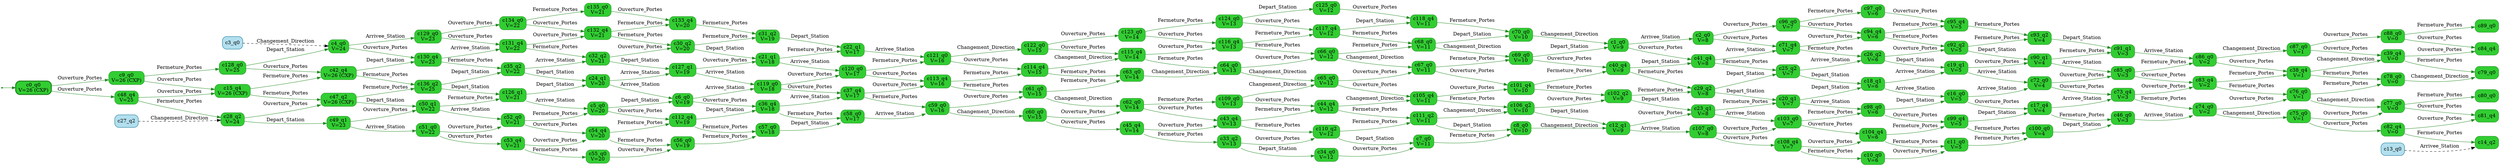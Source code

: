 digraph g {

	rankdir="LR"

	__invisible__[shape="point", color="forestgreen"]
	c0_q0[label="c0_q0\nV=26 (CXP)", shape="box", style="rounded, filled", color="forestgreen", fillcolor="limegreen", penwidth=3] // Initial
	c9_q0[label="c9_q0\nV=26 (CXP)", shape="box", style="rounded, filled", color="forestgreen", fillcolor="limegreen"]
	c15_q4[label="c15_q4\nV=26 (CXP)", shape="box", style="rounded, filled", color="forestgreen", fillcolor="limegreen"]
	c42_q4[label="c42_q4\nV=26 (CXP)", shape="box", style="rounded, filled", color="forestgreen", fillcolor="limegreen"]
	c130_q4[label="c130_q4\nV=23", shape="box", style="rounded, filled", color="forestgreen", fillcolor="limegreen"]
	c131_q4[label="c131_q4\nV=22", shape="box", style="rounded, filled", color="forestgreen", fillcolor="limegreen"]
	c132_q4[label="c132_q4\nV=21", shape="box", style="rounded, filled", color="forestgreen", fillcolor="limegreen"]
	c133_q4[label="c133_q4\nV=20", shape="box", style="rounded, filled", color="forestgreen", fillcolor="limegreen"]
	c31_q2[label="c31_q2\nV=19", shape="box", style="rounded, filled", color="forestgreen", fillcolor="limegreen"]
	c22_q1[label="c22_q1\nV=17", shape="box", style="rounded, filled", color="forestgreen", fillcolor="limegreen"]
	c121_q0[label="c121_q0\nV=16", shape="box", style="rounded, filled", color="forestgreen", fillcolor="limegreen"]
	c122_q0[label="c122_q0\nV=15", shape="box", style="rounded, filled", color="forestgreen", fillcolor="limegreen"]
	c123_q0[label="c123_q0\nV=14", shape="box", style="rounded, filled", color="forestgreen", fillcolor="limegreen"]
	c124_q0[label="c124_q0\nV=13", shape="box", style="rounded, filled", color="forestgreen", fillcolor="limegreen"]
	c125_q0[label="c125_q0\nV=12", shape="box", style="rounded, filled", color="forestgreen", fillcolor="limegreen"]
	c118_q4[label="c118_q4\nV=11", shape="box", style="rounded, filled", color="forestgreen", fillcolor="limegreen"]
	c70_q0[label="c70_q0\nV=10", shape="box", style="rounded, filled", color="forestgreen", fillcolor="limegreen"]
	c1_q0[label="c1_q0\nV=9", shape="box", style="rounded, filled", color="forestgreen", fillcolor="limegreen"]
	c2_q0[label="c2_q0\nV=8", shape="box", style="rounded, filled", color="forestgreen", fillcolor="limegreen"]
	c96_q0[label="c96_q0\nV=7", shape="box", style="rounded, filled", color="forestgreen", fillcolor="limegreen"]
	c97_q0[label="c97_q0\nV=6", shape="box", style="rounded, filled", color="forestgreen", fillcolor="limegreen"]
	c95_q4[label="c95_q4\nV=5", shape="box", style="rounded, filled", color="forestgreen", fillcolor="limegreen"]
	c93_q2[label="c93_q2\nV=4", shape="box", style="rounded, filled", color="forestgreen", fillcolor="limegreen"]
	c91_q1[label="c91_q1\nV=3", shape="box", style="rounded, filled", color="forestgreen", fillcolor="limegreen"]
	c86_q0[label="c86_q0\nV=2", shape="box", style="rounded, filled", color="forestgreen", fillcolor="limegreen"]
	c87_q0[label="c87_q0\nV=1", shape="box", style="rounded, filled", color="forestgreen", fillcolor="limegreen"]
	c88_q0[label="c88_q0\nV=0", shape="box", style="rounded, filled", color="forestgreen", fillcolor="limegreen"]
	c89_q0[label="c89_q0", shape="box", style="rounded, filled", color="forestgreen", fillcolor="limegreen"]
	c84_q4[label="c84_q4", shape="box", style="rounded, filled", color="forestgreen", fillcolor="limegreen"]
	c39_q4[label="c39_q4\nV=0", shape="box", style="rounded, filled", color="forestgreen", fillcolor="limegreen"]
	c79_q0[label="c79_q0", shape="box", style="rounded, filled", color="forestgreen", fillcolor="limegreen"]
	c38_q4[label="c38_q4\nV=1", shape="box", style="rounded, filled", color="forestgreen", fillcolor="limegreen"]
	c78_q0[label="c78_q0\nV=0", shape="box", style="rounded, filled", color="forestgreen", fillcolor="limegreen"]
	c94_q4[label="c94_q4\nV=6", shape="box", style="rounded, filled", color="forestgreen", fillcolor="limegreen"]
	c92_q2[label="c92_q2\nV=5", shape="box", style="rounded, filled", color="forestgreen", fillcolor="limegreen"]
	c90_q1[label="c90_q1\nV=4", shape="box", style="rounded, filled", color="forestgreen", fillcolor="limegreen"]
	c85_q0[label="c85_q0\nV=3", shape="box", style="rounded, filled", color="forestgreen", fillcolor="limegreen"]
	c83_q4[label="c83_q4\nV=2", shape="box", style="rounded, filled", color="forestgreen", fillcolor="limegreen"]
	c76_q0[label="c76_q0\nV=1", shape="box", style="rounded, filled", color="forestgreen", fillcolor="limegreen"]
	c77_q0[label="c77_q0\nV=0", shape="box", style="rounded, filled", color="forestgreen", fillcolor="limegreen"]
	c80_q0[label="c80_q0", shape="box", style="rounded, filled", color="forestgreen", fillcolor="limegreen"]
	c81_q4[label="c81_q4", shape="box", style="rounded, filled", color="forestgreen", fillcolor="limegreen"]
	c71_q4[label="c71_q4\nV=7", shape="box", style="rounded, filled", color="forestgreen", fillcolor="limegreen"]
	c26_q2[label="c26_q2\nV=6", shape="box", style="rounded, filled", color="forestgreen", fillcolor="limegreen"]
	c19_q1[label="c19_q1\nV=5", shape="box", style="rounded, filled", color="forestgreen", fillcolor="limegreen"]
	c72_q0[label="c72_q0\nV=4", shape="box", style="rounded, filled", color="forestgreen", fillcolor="limegreen"]
	c73_q4[label="c73_q4\nV=3", shape="box", style="rounded, filled", color="forestgreen", fillcolor="limegreen"]
	c74_q0[label="c74_q0\nV=2", shape="box", style="rounded, filled", color="forestgreen", fillcolor="limegreen"]
	c75_q0[label="c75_q0\nV=1", shape="box", style="rounded, filled", color="forestgreen", fillcolor="limegreen"]
	c82_q4[label="c82_q4\nV=0", shape="box", style="rounded, filled", color="forestgreen", fillcolor="limegreen"]
	c14_q2[label="c14_q2", shape="box", style="rounded, filled", color="forestgreen", fillcolor="limegreen"]
	c41_q4[label="c41_q4\nV=8", shape="box", style="rounded, filled", color="forestgreen", fillcolor="limegreen"]
	c25_q2[label="c25_q2\nV=7", shape="box", style="rounded, filled", color="forestgreen", fillcolor="limegreen"]
	c18_q1[label="c18_q1\nV=6", shape="box", style="rounded, filled", color="forestgreen", fillcolor="limegreen"]
	c16_q0[label="c16_q0\nV=5", shape="box", style="rounded, filled", color="forestgreen", fillcolor="limegreen"]
	c17_q4[label="c17_q4\nV=4", shape="box", style="rounded, filled", color="forestgreen", fillcolor="limegreen"]
	c46_q0[label="c46_q0\nV=3", shape="box", style="rounded, filled", color="forestgreen", fillcolor="limegreen"]
	c117_q4[label="c117_q4\nV=12", shape="box", style="rounded, filled", color="forestgreen", fillcolor="limegreen"]
	c68_q0[label="c68_q0\nV=11", shape="box", style="rounded, filled", color="forestgreen", fillcolor="limegreen"]
	c69_q0[label="c69_q0\nV=10", shape="box", style="rounded, filled", color="forestgreen", fillcolor="limegreen"]
	c40_q4[label="c40_q4\nV=9", shape="box", style="rounded, filled", color="forestgreen", fillcolor="limegreen"]
	c29_q2[label="c29_q2\nV=8", shape="box", style="rounded, filled", color="forestgreen", fillcolor="limegreen"]
	c20_q1[label="c20_q1\nV=7", shape="box", style="rounded, filled", color="forestgreen", fillcolor="limegreen"]
	c98_q0[label="c98_q0\nV=6", shape="box", style="rounded, filled", color="forestgreen", fillcolor="limegreen"]
	c99_q4[label="c99_q4\nV=5", shape="box", style="rounded, filled", color="forestgreen", fillcolor="limegreen"]
	c100_q0[label="c100_q0\nV=4", shape="box", style="rounded, filled", color="forestgreen", fillcolor="limegreen"]
	c116_q4[label="c116_q4\nV=13", shape="box", style="rounded, filled", color="forestgreen", fillcolor="limegreen"]
	c66_q0[label="c66_q0\nV=12", shape="box", style="rounded, filled", color="forestgreen", fillcolor="limegreen"]
	c67_q0[label="c67_q0\nV=11", shape="box", style="rounded, filled", color="forestgreen", fillcolor="limegreen"]
	c101_q4[label="c101_q4\nV=10", shape="box", style="rounded, filled", color="forestgreen", fillcolor="limegreen"]
	c102_q2[label="c102_q2\nV=9", shape="box", style="rounded, filled", color="forestgreen", fillcolor="limegreen"]
	c23_q1[label="c23_q1\nV=8", shape="box", style="rounded, filled", color="forestgreen", fillcolor="limegreen"]
	c103_q0[label="c103_q0\nV=7", shape="box", style="rounded, filled", color="forestgreen", fillcolor="limegreen"]
	c104_q4[label="c104_q4\nV=6", shape="box", style="rounded, filled", color="forestgreen", fillcolor="limegreen"]
	c11_q0[label="c11_q0\nV=5", shape="box", style="rounded, filled", color="forestgreen", fillcolor="limegreen"]
	c115_q4[label="c115_q4\nV=14", shape="box", style="rounded, filled", color="forestgreen", fillcolor="limegreen"]
	c64_q0[label="c64_q0\nV=13", shape="box", style="rounded, filled", color="forestgreen", fillcolor="limegreen"]
	c65_q0[label="c65_q0\nV=12", shape="box", style="rounded, filled", color="forestgreen", fillcolor="limegreen"]
	c105_q4[label="c105_q4\nV=11", shape="box", style="rounded, filled", color="forestgreen", fillcolor="limegreen"]
	c106_q2[label="c106_q2\nV=10", shape="box", style="rounded, filled", color="forestgreen", fillcolor="limegreen"]
	c12_q1[label="c12_q1\nV=9", shape="box", style="rounded, filled", color="forestgreen", fillcolor="limegreen"]
	c107_q0[label="c107_q0\nV=8", shape="box", style="rounded, filled", color="forestgreen", fillcolor="limegreen"]
	c108_q4[label="c108_q4\nV=7", shape="box", style="rounded, filled", color="forestgreen", fillcolor="limegreen"]
	c10_q0[label="c10_q0\nV=6", shape="box", style="rounded, filled", color="forestgreen", fillcolor="limegreen"]
	c114_q4[label="c114_q4\nV=15", shape="box", style="rounded, filled", color="forestgreen", fillcolor="limegreen"]
	c63_q0[label="c63_q0\nV=14", shape="box", style="rounded, filled", color="forestgreen", fillcolor="limegreen"]
	c30_q2[label="c30_q2\nV=20", shape="box", style="rounded, filled", color="forestgreen", fillcolor="limegreen"]
	c21_q1[label="c21_q1\nV=18", shape="box", style="rounded, filled", color="forestgreen", fillcolor="limegreen"]
	c120_q0[label="c120_q0\nV=17", shape="box", style="rounded, filled", color="forestgreen", fillcolor="limegreen"]
	c113_q4[label="c113_q4\nV=16", shape="box", style="rounded, filled", color="forestgreen", fillcolor="limegreen"]
	c61_q0[label="c61_q0\nV=15", shape="box", style="rounded, filled", color="forestgreen", fillcolor="limegreen"]
	c62_q0[label="c62_q0\nV=14", shape="box", style="rounded, filled", color="forestgreen", fillcolor="limegreen"]
	c109_q0[label="c109_q0\nV=13", shape="box", style="rounded, filled", color="forestgreen", fillcolor="limegreen"]
	c44_q4[label="c44_q4\nV=12", shape="box", style="rounded, filled", color="forestgreen", fillcolor="limegreen"]
	c111_q2[label="c111_q2\nV=11", shape="box", style="rounded, filled", color="forestgreen", fillcolor="limegreen"]
	c8_q0[label="c8_q0\nV=10", shape="box", style="rounded, filled", color="forestgreen", fillcolor="limegreen"]
	c43_q4[label="c43_q4\nV=13", shape="box", style="rounded, filled", color="forestgreen", fillcolor="limegreen"]
	c110_q2[label="c110_q2\nV=12", shape="box", style="rounded, filled", color="forestgreen", fillcolor="limegreen"]
	c7_q0[label="c7_q0\nV=11", shape="box", style="rounded, filled", color="forestgreen", fillcolor="limegreen"]
	c32_q2[label="c32_q2\nV=21", shape="box", style="rounded, filled", color="forestgreen", fillcolor="limegreen"]
	c127_q1[label="c127_q1\nV=19", shape="box", style="rounded, filled", color="forestgreen", fillcolor="limegreen"]
	c119_q0[label="c119_q0\nV=18", shape="box", style="rounded, filled", color="forestgreen", fillcolor="limegreen"]
	c37_q4[label="c37_q4\nV=17", shape="box", style="rounded, filled", color="forestgreen", fillcolor="limegreen"]
	c59_q0[label="c59_q0\nV=16", shape="box", style="rounded, filled", color="forestgreen", fillcolor="limegreen"]
	c60_q0[label="c60_q0\nV=15", shape="box", style="rounded, filled", color="forestgreen", fillcolor="limegreen"]
	c45_q4[label="c45_q4\nV=14", shape="box", style="rounded, filled", color="forestgreen", fillcolor="limegreen"]
	c33_q2[label="c33_q2\nV=13", shape="box", style="rounded, filled", color="forestgreen", fillcolor="limegreen"]
	c34_q0[label="c34_q0\nV=12", shape="box", style="rounded, filled", color="forestgreen", fillcolor="limegreen"]
	c35_q2[label="c35_q2\nV=22", shape="box", style="rounded, filled", color="forestgreen", fillcolor="limegreen"]
	c24_q1[label="c24_q1\nV=20", shape="box", style="rounded, filled", color="forestgreen", fillcolor="limegreen"]
	c6_q0[label="c6_q0\nV=19", shape="box", style="rounded, filled", color="forestgreen", fillcolor="limegreen"]
	c36_q4[label="c36_q4\nV=18", shape="box", style="rounded, filled", color="forestgreen", fillcolor="limegreen"]
	c58_q0[label="c58_q0\nV=17", shape="box", style="rounded, filled", color="forestgreen", fillcolor="limegreen"]
	c136_q2[label="c136_q2\nV=25", shape="box", style="rounded, filled", color="forestgreen", fillcolor="limegreen"]
	c126_q1[label="c126_q1\nV=21", shape="box", style="rounded, filled", color="forestgreen", fillcolor="limegreen"]
	c5_q0[label="c5_q0\nV=20", shape="box", style="rounded, filled", color="forestgreen", fillcolor="limegreen"]
	c112_q4[label="c112_q4\nV=19", shape="box", style="rounded, filled", color="forestgreen", fillcolor="limegreen"]
	c57_q0[label="c57_q0\nV=18", shape="box", style="rounded, filled", color="forestgreen", fillcolor="limegreen"]
	c47_q2[label="c47_q2\nV=26 (CXP)", shape="box", style="rounded, filled", color="forestgreen", fillcolor="limegreen"]
	c50_q1[label="c50_q1\nV=22", shape="box", style="rounded, filled", color="forestgreen", fillcolor="limegreen"]
	c52_q0[label="c52_q0\nV=21", shape="box", style="rounded, filled", color="forestgreen", fillcolor="limegreen"]
	c54_q4[label="c54_q4\nV=20", shape="box", style="rounded, filled", color="forestgreen", fillcolor="limegreen"]
	c56_q0[label="c56_q0\nV=19", shape="box", style="rounded, filled", color="forestgreen", fillcolor="limegreen"]
	c128_q0[label="c128_q0\nV=25", shape="box", style="rounded, filled", color="forestgreen", fillcolor="limegreen"]
	c4_q0[label="c4_q0\nV=24", shape="box", style="rounded, filled", color="forestgreen", fillcolor="limegreen"]
	c129_q0[label="c129_q0\nV=23", shape="box", style="rounded, filled", color="forestgreen", fillcolor="limegreen"]
	c134_q0[label="c134_q0\nV=22", shape="box", style="rounded, filled", color="forestgreen", fillcolor="limegreen"]
	c135_q0[label="c135_q0\nV=21", shape="box", style="rounded, filled", color="forestgreen", fillcolor="limegreen"]
	c48_q4[label="c48_q4\nV=25", shape="box", style="rounded, filled", color="forestgreen", fillcolor="limegreen"]
	c28_q2[label="c28_q2\nV=24", shape="box", style="rounded, filled", color="forestgreen", fillcolor="limegreen"]
	c49_q1[label="c49_q1\nV=23", shape="box", style="rounded, filled", color="forestgreen", fillcolor="limegreen"]
	c51_q0[label="c51_q0\nV=22", shape="box", style="rounded, filled", color="forestgreen", fillcolor="limegreen"]
	c53_q4[label="c53_q4\nV=21", shape="box", style="rounded, filled", color="forestgreen", fillcolor="limegreen"]
	c55_q0[label="c55_q0\nV=20", shape="box", style="rounded, filled", color="forestgreen", fillcolor="limegreen"]
	c3_q0[label="c3_q0", shape="box", style="rounded, filled", color="deepskyblue4", fillcolor="lightblue2"]
	c13_q0[label="c13_q0", shape="box", style="rounded, filled", color="deepskyblue4", fillcolor="lightblue2"]
	c27_q2[label="c27_q2", shape="box", style="rounded, filled", color="deepskyblue4", fillcolor="lightblue2"]

	__invisible__ -> c0_q0[color="forestgreen"]
	c0_q0 -> c9_q0[label="Ouverture_Portes", color="forestgreen"]
	c9_q0 -> c15_q4[label="Ouverture_Portes", color="forestgreen"]
	c15_q4 -> c42_q4[label="Fermeture_Portes", color="forestgreen"]
	c42_q4 -> c130_q4[label="Depart_Station", color="forestgreen"]
	c130_q4 -> c131_q4[label="Arrivee_Station", color="forestgreen"]
	c131_q4 -> c132_q4[label="Ouverture_Portes", color="forestgreen"]
	c132_q4 -> c133_q4[label="Fermeture_Portes", color="forestgreen"]
	c133_q4 -> c31_q2[label="Fermeture_Portes", color="forestgreen"]
	c31_q2 -> c22_q1[label="Depart_Station", color="forestgreen"]
	c22_q1 -> c121_q0[label="Arrivee_Station", color="forestgreen"]
	c121_q0 -> c122_q0[label="Changement_Direction", color="forestgreen"]
	c122_q0 -> c123_q0[label="Ouverture_Portes", color="forestgreen"]
	c123_q0 -> c124_q0[label="Fermeture_Portes", color="forestgreen"]
	c124_q0 -> c125_q0[label="Depart_Station", color="forestgreen"]
	c125_q0 -> c118_q4[label="Ouverture_Portes", color="forestgreen"]
	c118_q4 -> c70_q0[label="Fermeture_Portes", color="forestgreen"]
	c70_q0 -> c1_q0[label="Changement_Direction", color="forestgreen"]
	c1_q0 -> c2_q0[label="Arrivee_Station", color="forestgreen"]
	c2_q0 -> c96_q0[label="Ouverture_Portes", color="forestgreen"]
	c96_q0 -> c97_q0[label="Fermeture_Portes", color="forestgreen"]
	c97_q0 -> c95_q4[label="Ouverture_Portes", color="forestgreen"]
	c95_q4 -> c93_q2[label="Fermeture_Portes", color="forestgreen"]
	c93_q2 -> c91_q1[label="Depart_Station", color="forestgreen"]
	c91_q1 -> c86_q0[label="Arrivee_Station", color="forestgreen"]
	c86_q0 -> c87_q0[label="Changement_Direction", color="forestgreen"]
	c87_q0 -> c88_q0[label="Ouverture_Portes", color="forestgreen"]
	c88_q0 -> c89_q0[label="Fermeture_Portes", color="forestgreen"]
	c88_q0 -> c84_q4[label="Ouverture_Portes", color="forestgreen"]
	c87_q0 -> c39_q4[label="Ouverture_Portes", color="forestgreen"]
	c39_q4 -> c84_q4[label="Ouverture_Portes", color="forestgreen"]
	c39_q4 -> c79_q0[label="Fermeture_Portes", color="forestgreen"]
	c86_q0 -> c38_q4[label="Ouverture_Portes", color="forestgreen"]
	c38_q4 -> c39_q4[label="Changement_Direction", color="forestgreen"]
	c38_q4 -> c78_q0[label="Fermeture_Portes", color="forestgreen"]
	c78_q0 -> c79_q0[label="Changement_Direction", color="forestgreen"]
	c96_q0 -> c94_q4[label="Ouverture_Portes", color="forestgreen"]
	c94_q4 -> c95_q4[label="Fermeture_Portes", color="forestgreen"]
	c94_q4 -> c92_q2[label="Fermeture_Portes", color="forestgreen"]
	c92_q2 -> c93_q2[label="Fermeture_Portes", color="forestgreen"]
	c92_q2 -> c90_q1[label="Depart_Station", color="forestgreen"]
	c90_q1 -> c91_q1[label="Fermeture_Portes", color="forestgreen"]
	c90_q1 -> c85_q0[label="Arrivee_Station", color="forestgreen"]
	c85_q0 -> c86_q0[label="Fermeture_Portes", color="forestgreen"]
	c85_q0 -> c83_q4[label="Ouverture_Portes", color="forestgreen"]
	c83_q4 -> c38_q4[label="Fermeture_Portes", color="forestgreen"]
	c83_q4 -> c76_q0[label="Fermeture_Portes", color="forestgreen"]
	c76_q0 -> c77_q0[label="Changement_Direction", color="forestgreen"]
	c77_q0 -> c80_q0[label="Fermeture_Portes", color="forestgreen"]
	c77_q0 -> c81_q4[label="Ouverture_Portes", color="forestgreen"]
	c76_q0 -> c78_q0[label="Fermeture_Portes", color="forestgreen"]
	c2_q0 -> c71_q4[label="Ouverture_Portes", color="forestgreen"]
	c71_q4 -> c94_q4[label="Ouverture_Portes", color="forestgreen"]
	c71_q4 -> c26_q2[label="Fermeture_Portes", color="forestgreen"]
	c26_q2 -> c92_q2[label="Ouverture_Portes", color="forestgreen"]
	c26_q2 -> c19_q1[label="Depart_Station", color="forestgreen"]
	c19_q1 -> c90_q1[label="Ouverture_Portes", color="forestgreen"]
	c19_q1 -> c72_q0[label="Arrivee_Station", color="forestgreen"]
	c72_q0 -> c85_q0[label="Ouverture_Portes", color="forestgreen"]
	c72_q0 -> c73_q4[label="Ouverture_Portes", color="forestgreen"]
	c73_q4 -> c83_q4[label="Ouverture_Portes", color="forestgreen"]
	c73_q4 -> c74_q0[label="Fermeture_Portes", color="forestgreen"]
	c74_q0 -> c75_q0[label="Changement_Direction", color="forestgreen"]
	c75_q0 -> c77_q0[label="Ouverture_Portes", color="forestgreen"]
	c75_q0 -> c82_q4[label="Ouverture_Portes", color="forestgreen"]
	c82_q4 -> c81_q4[label="Ouverture_Portes", color="forestgreen"]
	c82_q4 -> c14_q2[label="Fermeture_Portes", color="forestgreen"]
	c74_q0 -> c76_q0[label="Ouverture_Portes", color="forestgreen"]
	c1_q0 -> c41_q4[label="Ouverture_Portes", color="forestgreen"]
	c41_q4 -> c25_q2[label="Fermeture_Portes", color="forestgreen"]
	c25_q2 -> c26_q2[label="Arrivee_Station", color="forestgreen"]
	c25_q2 -> c18_q1[label="Depart_Station", color="forestgreen"]
	c18_q1 -> c19_q1[label="Arrivee_Station", color="forestgreen"]
	c18_q1 -> c16_q0[label="Arrivee_Station", color="forestgreen"]
	c16_q0 -> c17_q4[label="Ouverture_Portes", color="forestgreen"]
	c17_q4 -> c46_q0[label="Fermeture_Portes", color="forestgreen"]
	c46_q0 -> c74_q0[label="Arrivee_Station", color="forestgreen"]
	c17_q4 -> c73_q4[label="Arrivee_Station", color="forestgreen"]
	c16_q0 -> c72_q0[label="Arrivee_Station", color="forestgreen"]
	c41_q4 -> c71_q4[label="Arrivee_Station", color="forestgreen"]
	c124_q0 -> c117_q4[label="Ouverture_Portes", color="forestgreen"]
	c117_q4 -> c118_q4[label="Depart_Station", color="forestgreen"]
	c117_q4 -> c68_q0[label="Fermeture_Portes", color="forestgreen"]
	c68_q0 -> c69_q0[label="Changement_Direction", color="forestgreen"]
	c69_q0 -> c1_q0[label="Depart_Station", color="forestgreen"]
	c69_q0 -> c40_q4[label="Ouverture_Portes", color="forestgreen"]
	c40_q4 -> c41_q4[label="Depart_Station", color="forestgreen"]
	c40_q4 -> c29_q2[label="Fermeture_Portes", color="forestgreen"]
	c29_q2 -> c25_q2[label="Depart_Station", color="forestgreen"]
	c29_q2 -> c20_q1[label="Depart_Station", color="forestgreen"]
	c20_q1 -> c18_q1[label="Depart_Station", color="forestgreen"]
	c20_q1 -> c98_q0[label="Arrivee_Station", color="forestgreen"]
	c98_q0 -> c16_q0[label="Depart_Station", color="forestgreen"]
	c98_q0 -> c99_q4[label="Ouverture_Portes", color="forestgreen"]
	c99_q4 -> c17_q4[label="Depart_Station", color="forestgreen"]
	c99_q4 -> c100_q0[label="Fermeture_Portes", color="forestgreen"]
	c100_q0 -> c46_q0[label="Depart_Station", color="forestgreen"]
	c68_q0 -> c70_q0[label="Depart_Station", color="forestgreen"]
	c123_q0 -> c116_q4[label="Ouverture_Portes", color="forestgreen"]
	c116_q4 -> c117_q4[label="Fermeture_Portes", color="forestgreen"]
	c116_q4 -> c66_q0[label="Fermeture_Portes", color="forestgreen"]
	c66_q0 -> c67_q0[label="Changement_Direction", color="forestgreen"]
	c67_q0 -> c69_q0[label="Fermeture_Portes", color="forestgreen"]
	c67_q0 -> c101_q4[label="Ouverture_Portes", color="forestgreen"]
	c101_q4 -> c40_q4[label="Fermeture_Portes", color="forestgreen"]
	c101_q4 -> c102_q2[label="Fermeture_Portes", color="forestgreen"]
	c102_q2 -> c29_q2[label="Fermeture_Portes", color="forestgreen"]
	c102_q2 -> c23_q1[label="Depart_Station", color="forestgreen"]
	c23_q1 -> c20_q1[label="Fermeture_Portes", color="forestgreen"]
	c23_q1 -> c103_q0[label="Arrivee_Station", color="forestgreen"]
	c103_q0 -> c98_q0[label="Fermeture_Portes", color="forestgreen"]
	c103_q0 -> c104_q4[label="Ouverture_Portes", color="forestgreen"]
	c104_q4 -> c99_q4[label="Fermeture_Portes", color="forestgreen"]
	c104_q4 -> c11_q0[label="Fermeture_Portes", color="forestgreen"]
	c11_q0 -> c100_q0[label="Fermeture_Portes", color="forestgreen"]
	c66_q0 -> c68_q0[label="Fermeture_Portes", color="forestgreen"]
	c122_q0 -> c115_q4[label="Ouverture_Portes", color="forestgreen"]
	c115_q4 -> c116_q4[label="Ouverture_Portes", color="forestgreen"]
	c115_q4 -> c64_q0[label="Fermeture_Portes", color="forestgreen"]
	c64_q0 -> c65_q0[label="Changement_Direction", color="forestgreen"]
	c65_q0 -> c67_q0[label="Ouverture_Portes", color="forestgreen"]
	c65_q0 -> c105_q4[label="Ouverture_Portes", color="forestgreen"]
	c105_q4 -> c101_q4[label="Ouverture_Portes", color="forestgreen"]
	c105_q4 -> c106_q2[label="Fermeture_Portes", color="forestgreen"]
	c106_q2 -> c102_q2[label="Ouverture_Portes", color="forestgreen"]
	c106_q2 -> c12_q1[label="Depart_Station", color="forestgreen"]
	c12_q1 -> c23_q1[label="Ouverture_Portes", color="forestgreen"]
	c12_q1 -> c107_q0[label="Arrivee_Station", color="forestgreen"]
	c107_q0 -> c103_q0[label="Ouverture_Portes", color="forestgreen"]
	c107_q0 -> c108_q4[label="Ouverture_Portes", color="forestgreen"]
	c108_q4 -> c104_q4[label="Ouverture_Portes", color="forestgreen"]
	c108_q4 -> c10_q0[label="Fermeture_Portes", color="forestgreen"]
	c10_q0 -> c11_q0[label="Ouverture_Portes", color="forestgreen"]
	c64_q0 -> c66_q0[label="Ouverture_Portes", color="forestgreen"]
	c121_q0 -> c114_q4[label="Ouverture_Portes", color="forestgreen"]
	c114_q4 -> c115_q4[label="Changement_Direction", color="forestgreen"]
	c114_q4 -> c63_q0[label="Fermeture_Portes", color="forestgreen"]
	c63_q0 -> c64_q0[label="Changement_Direction", color="forestgreen"]
	c132_q4 -> c30_q2[label="Fermeture_Portes", color="forestgreen"]
	c30_q2 -> c31_q2[label="Fermeture_Portes", color="forestgreen"]
	c30_q2 -> c21_q1[label="Depart_Station", color="forestgreen"]
	c21_q1 -> c22_q1[label="Fermeture_Portes", color="forestgreen"]
	c21_q1 -> c120_q0[label="Arrivee_Station", color="forestgreen"]
	c120_q0 -> c121_q0[label="Fermeture_Portes", color="forestgreen"]
	c120_q0 -> c113_q4[label="Ouverture_Portes", color="forestgreen"]
	c113_q4 -> c114_q4[label="Fermeture_Portes", color="forestgreen"]
	c113_q4 -> c61_q0[label="Fermeture_Portes", color="forestgreen"]
	c61_q0 -> c62_q0[label="Changement_Direction", color="forestgreen"]
	c62_q0 -> c109_q0[label="Fermeture_Portes", color="forestgreen"]
	c109_q0 -> c65_q0[label="Changement_Direction", color="forestgreen"]
	c109_q0 -> c44_q4[label="Ouverture_Portes", color="forestgreen"]
	c44_q4 -> c105_q4[label="Changement_Direction", color="forestgreen"]
	c44_q4 -> c111_q2[label="Fermeture_Portes", color="forestgreen"]
	c111_q2 -> c106_q2[label="Changement_Direction", color="forestgreen"]
	c111_q2 -> c8_q0[label="Depart_Station", color="forestgreen"]
	c8_q0 -> c12_q1[label="Changement_Direction", color="forestgreen"]
	c62_q0 -> c43_q4[label="Ouverture_Portes", color="forestgreen"]
	c43_q4 -> c44_q4[label="Fermeture_Portes", color="forestgreen"]
	c43_q4 -> c110_q2[label="Fermeture_Portes", color="forestgreen"]
	c110_q2 -> c111_q2[label="Fermeture_Portes", color="forestgreen"]
	c110_q2 -> c7_q0[label="Depart_Station", color="forestgreen"]
	c7_q0 -> c8_q0[label="Fermeture_Portes", color="forestgreen"]
	c61_q0 -> c63_q0[label="Fermeture_Portes", color="forestgreen"]
	c131_q4 -> c32_q2[label="Fermeture_Portes", color="forestgreen"]
	c32_q2 -> c30_q2[label="Ouverture_Portes", color="forestgreen"]
	c32_q2 -> c127_q1[label="Depart_Station", color="forestgreen"]
	c127_q1 -> c21_q1[label="Ouverture_Portes", color="forestgreen"]
	c127_q1 -> c119_q0[label="Arrivee_Station", color="forestgreen"]
	c119_q0 -> c120_q0[label="Ouverture_Portes", color="forestgreen"]
	c119_q0 -> c37_q4[label="Ouverture_Portes", color="forestgreen"]
	c37_q4 -> c113_q4[label="Ouverture_Portes", color="forestgreen"]
	c37_q4 -> c59_q0[label="Fermeture_Portes", color="forestgreen"]
	c59_q0 -> c60_q0[label="Changement_Direction", color="forestgreen"]
	c60_q0 -> c62_q0[label="Ouverture_Portes", color="forestgreen"]
	c60_q0 -> c45_q4[label="Ouverture_Portes", color="forestgreen"]
	c45_q4 -> c43_q4[label="Ouverture_Portes", color="forestgreen"]
	c45_q4 -> c33_q2[label="Fermeture_Portes", color="forestgreen"]
	c33_q2 -> c34_q0[label="Depart_Station", color="forestgreen"]
	c34_q0 -> c7_q0[label="Ouverture_Portes", color="forestgreen"]
	c33_q2 -> c110_q2[label="Ouverture_Portes", color="forestgreen"]
	c59_q0 -> c61_q0[label="Ouverture_Portes", color="forestgreen"]
	c130_q4 -> c35_q2[label="Fermeture_Portes", color="forestgreen"]
	c35_q2 -> c24_q1[label="Depart_Station", color="forestgreen"]
	c24_q1 -> c6_q0[label="Arrivee_Station", color="forestgreen"]
	c6_q0 -> c119_q0[label="Arrivee_Station", color="forestgreen"]
	c6_q0 -> c36_q4[label="Ouverture_Portes", color="forestgreen"]
	c36_q4 -> c37_q4[label="Arrivee_Station", color="forestgreen"]
	c36_q4 -> c58_q0[label="Fermeture_Portes", color="forestgreen"]
	c58_q0 -> c59_q0[label="Arrivee_Station", color="forestgreen"]
	c24_q1 -> c127_q1[label="Arrivee_Station", color="forestgreen"]
	c35_q2 -> c32_q2[label="Arrivee_Station", color="forestgreen"]
	c42_q4 -> c136_q2[label="Fermeture_Portes", color="forestgreen"]
	c136_q2 -> c35_q2[label="Depart_Station", color="forestgreen"]
	c136_q2 -> c126_q1[label="Depart_Station", color="forestgreen"]
	c126_q1 -> c24_q1[label="Depart_Station", color="forestgreen"]
	c126_q1 -> c5_q0[label="Arrivee_Station", color="forestgreen"]
	c5_q0 -> c6_q0[label="Depart_Station", color="forestgreen"]
	c5_q0 -> c112_q4[label="Ouverture_Portes", color="forestgreen"]
	c112_q4 -> c36_q4[label="Depart_Station", color="forestgreen"]
	c112_q4 -> c57_q0[label="Fermeture_Portes", color="forestgreen"]
	c57_q0 -> c58_q0[label="Depart_Station", color="forestgreen"]
	c15_q4 -> c47_q2[label="Fermeture_Portes", color="forestgreen"]
	c47_q2 -> c136_q2[label="Fermeture_Portes", color="forestgreen"]
	c47_q2 -> c50_q1[label="Depart_Station", color="forestgreen"]
	c50_q1 -> c126_q1[label="Fermeture_Portes", color="forestgreen"]
	c50_q1 -> c52_q0[label="Arrivee_Station", color="forestgreen"]
	c52_q0 -> c5_q0[label="Fermeture_Portes", color="forestgreen"]
	c52_q0 -> c54_q4[label="Ouverture_Portes", color="forestgreen"]
	c54_q4 -> c112_q4[label="Fermeture_Portes", color="forestgreen"]
	c54_q4 -> c56_q0[label="Fermeture_Portes", color="forestgreen"]
	c56_q0 -> c57_q0[label="Fermeture_Portes", color="forestgreen"]
	c9_q0 -> c128_q0[label="Fermeture_Portes", color="forestgreen"]
	c128_q0 -> c4_q0[label="Depart_Station", color="forestgreen"]
	c4_q0 -> c129_q0[label="Arrivee_Station", color="forestgreen"]
	c129_q0 -> c134_q0[label="Ouverture_Portes", color="forestgreen"]
	c134_q0 -> c135_q0[label="Fermeture_Portes", color="forestgreen"]
	c135_q0 -> c133_q4[label="Ouverture_Portes", color="forestgreen"]
	c134_q0 -> c132_q4[label="Ouverture_Portes", color="forestgreen"]
	c129_q0 -> c131_q4[label="Ouverture_Portes", color="forestgreen"]
	c4_q0 -> c130_q4[label="Ouverture_Portes", color="forestgreen"]
	c128_q0 -> c42_q4[label="Ouverture_Portes", color="forestgreen"]
	c0_q0 -> c48_q4[label="Ouverture_Portes", color="forestgreen"]
	c48_q4 -> c15_q4[label="Ouverture_Portes", color="forestgreen"]
	c48_q4 -> c28_q2[label="Fermeture_Portes", color="forestgreen"]
	c28_q2 -> c47_q2[label="Ouverture_Portes", color="forestgreen"]
	c28_q2 -> c49_q1[label="Depart_Station", color="forestgreen"]
	c49_q1 -> c50_q1[label="Ouverture_Portes", color="forestgreen"]
	c49_q1 -> c51_q0[label="Arrivee_Station", color="forestgreen"]
	c51_q0 -> c52_q0[label="Ouverture_Portes", color="forestgreen"]
	c51_q0 -> c53_q4[label="Ouverture_Portes", color="forestgreen"]
	c53_q4 -> c54_q4[label="Ouverture_Portes", color="forestgreen"]
	c53_q4 -> c55_q0[label="Fermeture_Portes", color="forestgreen"]
	c55_q0 -> c56_q0[label="Ouverture_Portes", color="forestgreen"]
	c3_q0 -> c4_q0[label="Changement_Direction", color="black", style="dashed"]
	c13_q0 -> c14_q2[label="Arrivee_Station", color="black", style="dashed"]
	c27_q2 -> c28_q2[label="Changement_Direction", color="black", style="dashed"]

}
